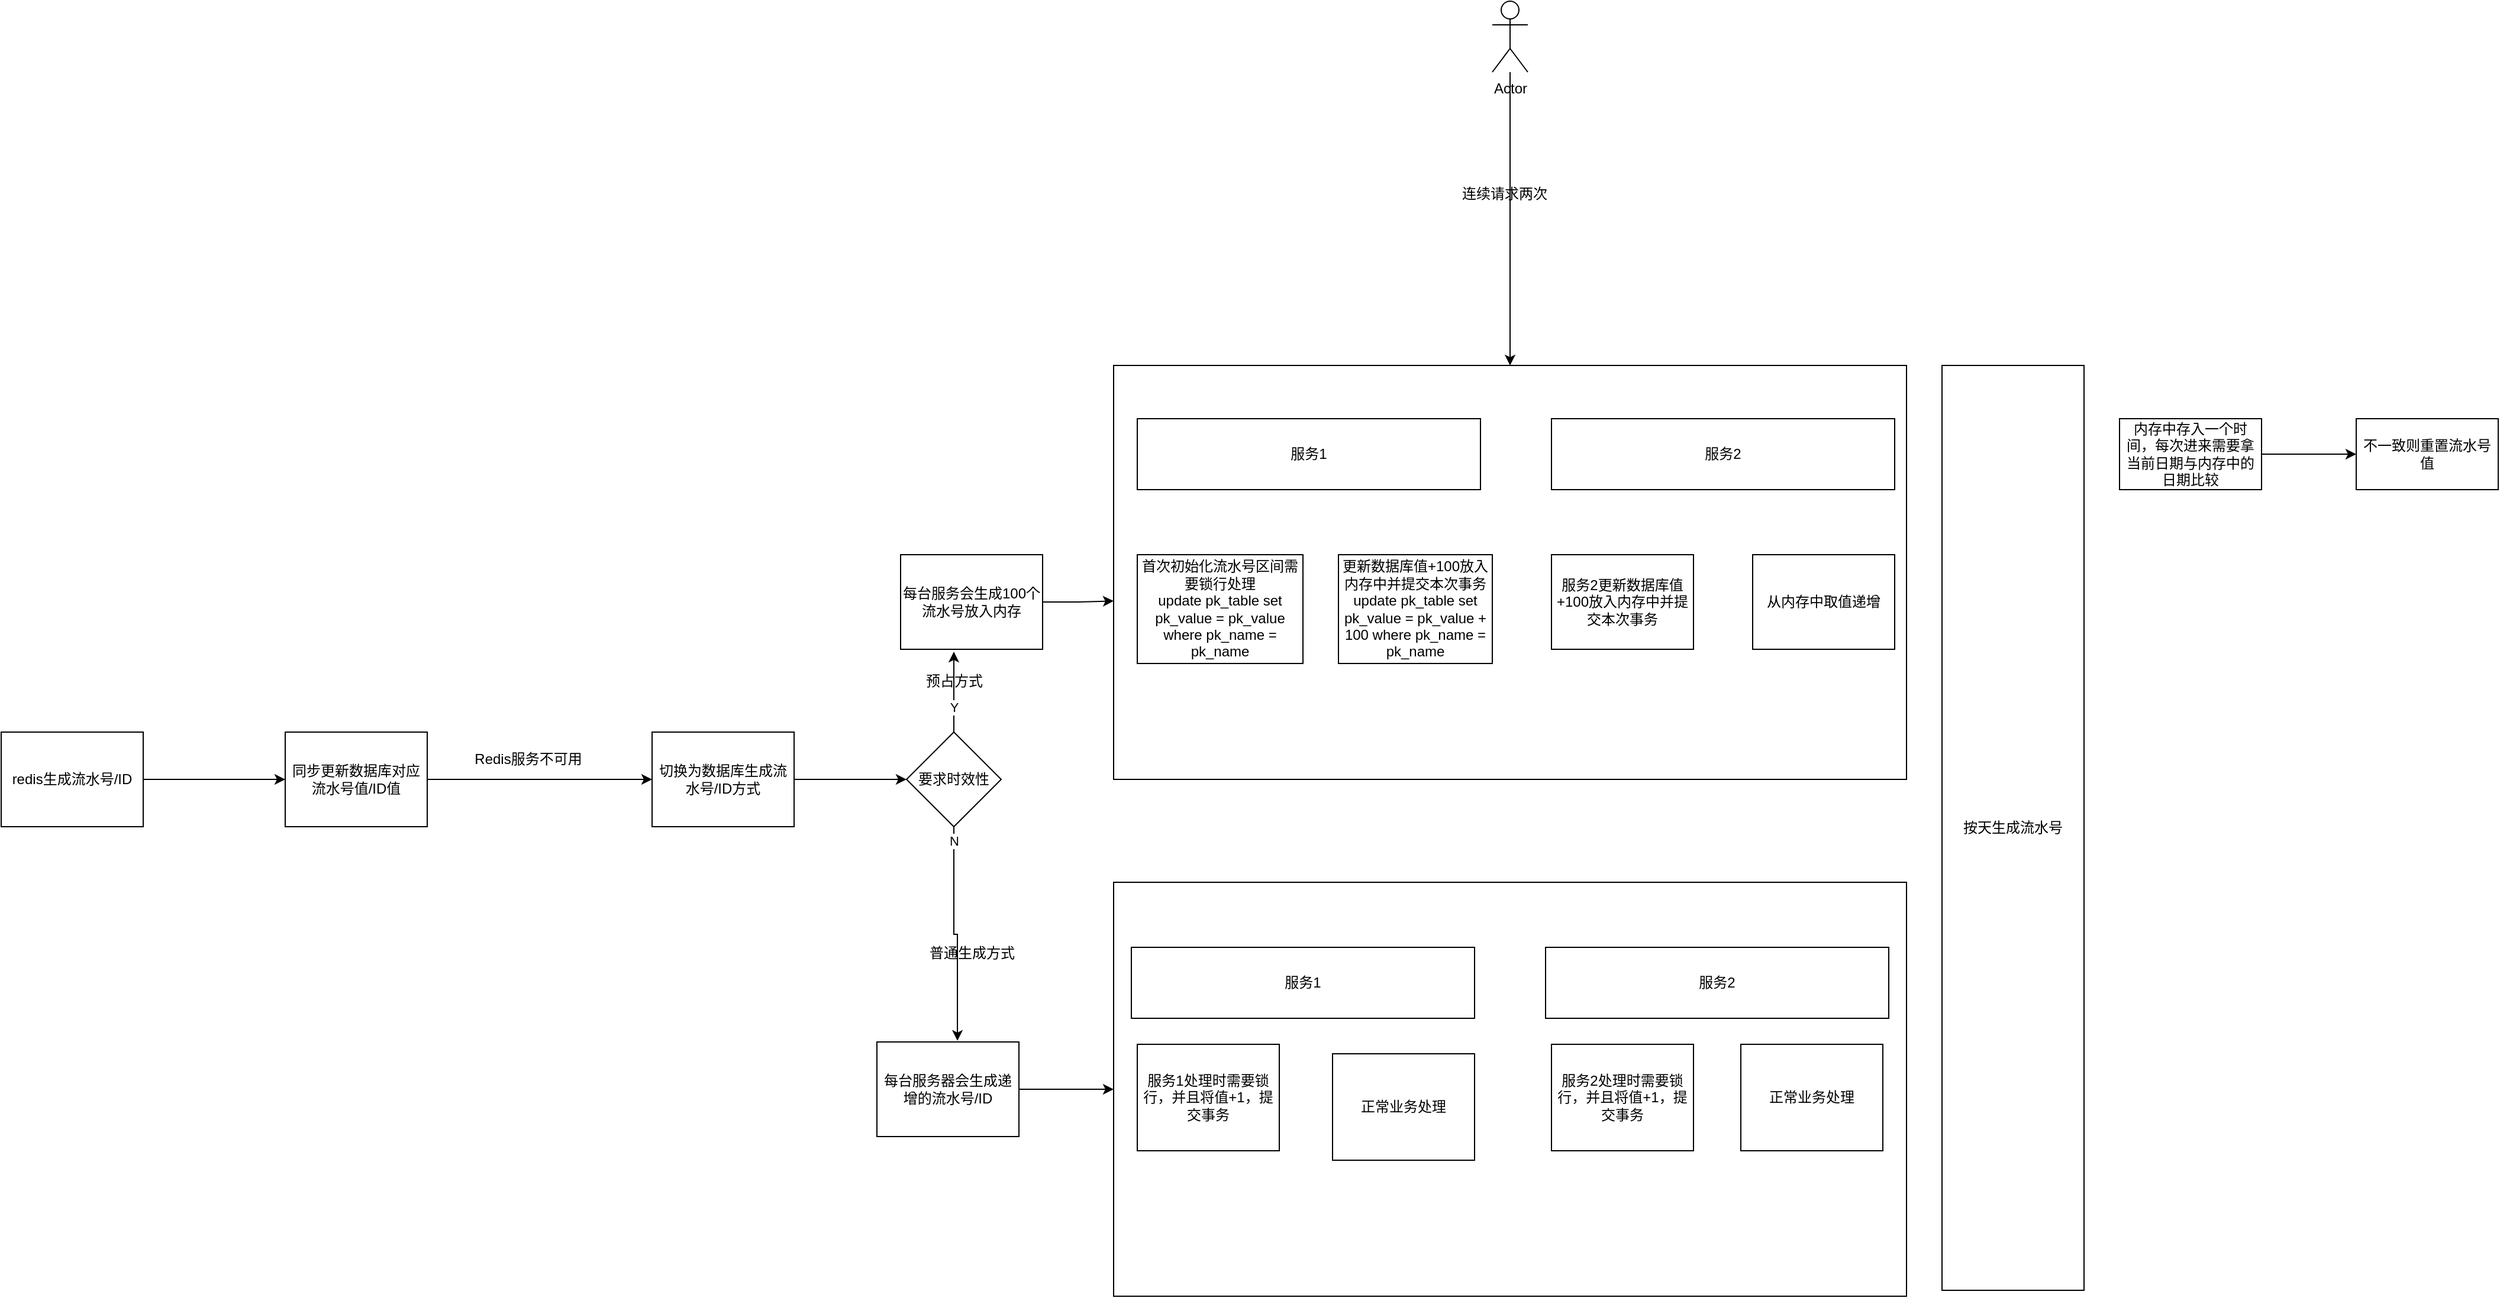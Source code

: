 <mxfile version="24.6.5" type="device">
  <diagram name="第 1 页" id="DeTQz9TMoZGQKt6c6M1F">
    <mxGraphModel dx="1434" dy="841" grid="1" gridSize="10" guides="1" tooltips="1" connect="1" arrows="1" fold="1" page="1" pageScale="1" pageWidth="2000" pageHeight="2000" math="0" shadow="0">
      <root>
        <mxCell id="0" />
        <mxCell id="1" parent="0" />
        <mxCell id="hagkfmnz9H3aQq5Ztb4D-37" value="" style="rounded=0;whiteSpace=wrap;html=1;fillColor=none;" vertex="1" parent="1">
          <mxGeometry x="1370" y="755" width="670" height="350" as="geometry" />
        </mxCell>
        <mxCell id="hagkfmnz9H3aQq5Ztb4D-38" value="" style="rounded=0;whiteSpace=wrap;html=1;fillColor=none;" vertex="1" parent="1">
          <mxGeometry x="1370" y="318" width="670" height="350" as="geometry" />
        </mxCell>
        <mxCell id="hagkfmnz9H3aQq5Ztb4D-39" value="" style="edgeStyle=orthogonalEdgeStyle;rounded=0;orthogonalLoop=1;jettySize=auto;html=1;" edge="1" parent="1" source="hagkfmnz9H3aQq5Ztb4D-40" target="hagkfmnz9H3aQq5Ztb4D-42">
          <mxGeometry relative="1" as="geometry" />
        </mxCell>
        <mxCell id="hagkfmnz9H3aQq5Ztb4D-40" value="redis生成流水号/ID" style="rounded=0;whiteSpace=wrap;html=1;" vertex="1" parent="1">
          <mxGeometry x="430" y="628" width="120" height="80" as="geometry" />
        </mxCell>
        <mxCell id="hagkfmnz9H3aQq5Ztb4D-41" value="" style="edgeStyle=orthogonalEdgeStyle;rounded=0;orthogonalLoop=1;jettySize=auto;html=1;" edge="1" parent="1" source="hagkfmnz9H3aQq5Ztb4D-42" target="hagkfmnz9H3aQq5Ztb4D-45">
          <mxGeometry relative="1" as="geometry" />
        </mxCell>
        <mxCell id="hagkfmnz9H3aQq5Ztb4D-42" value="同步更新数据库对应流水号值/ID值" style="rounded=0;whiteSpace=wrap;html=1;" vertex="1" parent="1">
          <mxGeometry x="670" y="628" width="120" height="80" as="geometry" />
        </mxCell>
        <mxCell id="hagkfmnz9H3aQq5Ztb4D-78" style="edgeStyle=orthogonalEdgeStyle;rounded=0;orthogonalLoop=1;jettySize=auto;html=1;entryX=0;entryY=0.5;entryDx=0;entryDy=0;" edge="1" parent="1" source="hagkfmnz9H3aQq5Ztb4D-45" target="hagkfmnz9H3aQq5Ztb4D-77">
          <mxGeometry relative="1" as="geometry" />
        </mxCell>
        <mxCell id="hagkfmnz9H3aQq5Ztb4D-45" value="切换为数据库生成流水号/ID方式" style="rounded=0;whiteSpace=wrap;html=1;" vertex="1" parent="1">
          <mxGeometry x="980" y="628" width="120" height="80" as="geometry" />
        </mxCell>
        <mxCell id="hagkfmnz9H3aQq5Ztb4D-46" value="Redis服务不可用" style="text;html=1;align=center;verticalAlign=middle;resizable=0;points=[];autosize=1;strokeColor=none;fillColor=none;" vertex="1" parent="1">
          <mxGeometry x="820" y="636" width="110" height="30" as="geometry" />
        </mxCell>
        <mxCell id="hagkfmnz9H3aQq5Ztb4D-47" value="每台服务会生成100个流水号放入内存" style="rounded=0;whiteSpace=wrap;html=1;" vertex="1" parent="1">
          <mxGeometry x="1190" y="478" width="120" height="80" as="geometry" />
        </mxCell>
        <mxCell id="hagkfmnz9H3aQq5Ztb4D-76" style="edgeStyle=orthogonalEdgeStyle;rounded=0;orthogonalLoop=1;jettySize=auto;html=1;" edge="1" parent="1" source="hagkfmnz9H3aQq5Ztb4D-48" target="hagkfmnz9H3aQq5Ztb4D-37">
          <mxGeometry relative="1" as="geometry" />
        </mxCell>
        <mxCell id="hagkfmnz9H3aQq5Ztb4D-48" value="每台服务器会生成递增的流水号/ID" style="rounded=0;whiteSpace=wrap;html=1;" vertex="1" parent="1">
          <mxGeometry x="1170" y="890" width="120" height="80" as="geometry" />
        </mxCell>
        <mxCell id="hagkfmnz9H3aQq5Ztb4D-49" value="预占方式" style="text;html=1;align=center;verticalAlign=middle;resizable=0;points=[];autosize=1;strokeColor=none;fillColor=none;" vertex="1" parent="1">
          <mxGeometry x="1200" y="570" width="70" height="30" as="geometry" />
        </mxCell>
        <mxCell id="hagkfmnz9H3aQq5Ztb4D-50" value="普通生成方式" style="text;html=1;align=center;verticalAlign=middle;resizable=0;points=[];autosize=1;strokeColor=none;fillColor=none;" vertex="1" parent="1">
          <mxGeometry x="1200" y="800" width="100" height="30" as="geometry" />
        </mxCell>
        <mxCell id="hagkfmnz9H3aQq5Ztb4D-51" value="首次初始化流水号区间需要锁行处理&lt;div&gt;update pk_table set pk_value = pk_value where pk_name = pk_name&lt;/div&gt;" style="rounded=0;whiteSpace=wrap;html=1;" vertex="1" parent="1">
          <mxGeometry x="1390" y="478" width="140" height="92" as="geometry" />
        </mxCell>
        <mxCell id="hagkfmnz9H3aQq5Ztb4D-52" value="服务1" style="rounded=0;whiteSpace=wrap;html=1;" vertex="1" parent="1">
          <mxGeometry x="1390" y="363" width="290" height="60" as="geometry" />
        </mxCell>
        <mxCell id="hagkfmnz9H3aQq5Ztb4D-53" value="服务2" style="rounded=0;whiteSpace=wrap;html=1;" vertex="1" parent="1">
          <mxGeometry x="1740" y="363" width="290" height="60" as="geometry" />
        </mxCell>
        <mxCell id="hagkfmnz9H3aQq5Ztb4D-54" value="更新数据库值+100放入内存中并提交本次事务&lt;div&gt;update pk_table set pk_value = pk_value + 100 where pk_name = pk_name&lt;/div&gt;" style="rounded=0;whiteSpace=wrap;html=1;" vertex="1" parent="1">
          <mxGeometry x="1560" y="478" width="130" height="92" as="geometry" />
        </mxCell>
        <mxCell id="hagkfmnz9H3aQq5Ztb4D-55" value="服务2更新数据库值+100放入内存中并提交本次事务" style="rounded=0;whiteSpace=wrap;html=1;" vertex="1" parent="1">
          <mxGeometry x="1740" y="478" width="120" height="80" as="geometry" />
        </mxCell>
        <mxCell id="hagkfmnz9H3aQq5Ztb4D-56" value="从内存中取值递增" style="rounded=0;whiteSpace=wrap;html=1;" vertex="1" parent="1">
          <mxGeometry x="1910" y="478" width="120" height="80" as="geometry" />
        </mxCell>
        <mxCell id="hagkfmnz9H3aQq5Ztb4D-57" value="服务1" style="rounded=0;whiteSpace=wrap;html=1;" vertex="1" parent="1">
          <mxGeometry x="1385" y="810" width="290" height="60" as="geometry" />
        </mxCell>
        <mxCell id="hagkfmnz9H3aQq5Ztb4D-58" value="服务2" style="rounded=0;whiteSpace=wrap;html=1;" vertex="1" parent="1">
          <mxGeometry x="1735" y="810" width="290" height="60" as="geometry" />
        </mxCell>
        <mxCell id="hagkfmnz9H3aQq5Ztb4D-63" style="edgeStyle=orthogonalEdgeStyle;rounded=0;orthogonalLoop=1;jettySize=auto;html=1;entryX=0.5;entryY=0;entryDx=0;entryDy=0;" edge="1" parent="1" source="hagkfmnz9H3aQq5Ztb4D-59" target="hagkfmnz9H3aQq5Ztb4D-38">
          <mxGeometry relative="1" as="geometry" />
        </mxCell>
        <mxCell id="hagkfmnz9H3aQq5Ztb4D-59" value="Actor" style="shape=umlActor;verticalLabelPosition=bottom;verticalAlign=top;html=1;outlineConnect=0;" vertex="1" parent="1">
          <mxGeometry x="1690" y="10" width="30" height="60" as="geometry" />
        </mxCell>
        <mxCell id="hagkfmnz9H3aQq5Ztb4D-64" value="连续请求两次" style="text;html=1;align=center;verticalAlign=middle;resizable=0;points=[];autosize=1;strokeColor=none;fillColor=none;" vertex="1" parent="1">
          <mxGeometry x="1650" y="158" width="100" height="30" as="geometry" />
        </mxCell>
        <mxCell id="hagkfmnz9H3aQq5Ztb4D-65" value="服务1处理时需要锁行，并且将值+1，提交事务" style="rounded=0;whiteSpace=wrap;html=1;" vertex="1" parent="1">
          <mxGeometry x="1390" y="892" width="120" height="90" as="geometry" />
        </mxCell>
        <mxCell id="hagkfmnz9H3aQq5Ztb4D-66" value="服务2处理时需要锁行，并且将值+1，提交事务" style="rounded=0;whiteSpace=wrap;html=1;" vertex="1" parent="1">
          <mxGeometry x="1740" y="892" width="120" height="90" as="geometry" />
        </mxCell>
        <mxCell id="hagkfmnz9H3aQq5Ztb4D-68" value="正常业务处理" style="rounded=0;whiteSpace=wrap;html=1;" vertex="1" parent="1">
          <mxGeometry x="1555" y="900" width="120" height="90" as="geometry" />
        </mxCell>
        <mxCell id="hagkfmnz9H3aQq5Ztb4D-69" value="正常业务处理" style="rounded=0;whiteSpace=wrap;html=1;" vertex="1" parent="1">
          <mxGeometry x="1900" y="892" width="120" height="90" as="geometry" />
        </mxCell>
        <mxCell id="hagkfmnz9H3aQq5Ztb4D-70" value="按天生成流水号" style="rounded=0;whiteSpace=wrap;html=1;" vertex="1" parent="1">
          <mxGeometry x="2070" y="318" width="120" height="782" as="geometry" />
        </mxCell>
        <mxCell id="hagkfmnz9H3aQq5Ztb4D-74" value="" style="edgeStyle=orthogonalEdgeStyle;rounded=0;orthogonalLoop=1;jettySize=auto;html=1;" edge="1" parent="1" source="hagkfmnz9H3aQq5Ztb4D-72" target="hagkfmnz9H3aQq5Ztb4D-73">
          <mxGeometry relative="1" as="geometry" />
        </mxCell>
        <mxCell id="hagkfmnz9H3aQq5Ztb4D-72" value="内存中存入一个时间，每次进来需要拿当前日期与内存中的日期比较" style="rounded=0;whiteSpace=wrap;html=1;" vertex="1" parent="1">
          <mxGeometry x="2220" y="363" width="120" height="60" as="geometry" />
        </mxCell>
        <mxCell id="hagkfmnz9H3aQq5Ztb4D-73" value="不一致则重置流水号值" style="rounded=0;whiteSpace=wrap;html=1;" vertex="1" parent="1">
          <mxGeometry x="2420" y="363" width="120" height="60" as="geometry" />
        </mxCell>
        <mxCell id="hagkfmnz9H3aQq5Ztb4D-75" style="edgeStyle=orthogonalEdgeStyle;rounded=0;orthogonalLoop=1;jettySize=auto;html=1;entryX=0;entryY=0.569;entryDx=0;entryDy=0;entryPerimeter=0;" edge="1" parent="1" source="hagkfmnz9H3aQq5Ztb4D-47" target="hagkfmnz9H3aQq5Ztb4D-38">
          <mxGeometry relative="1" as="geometry" />
        </mxCell>
        <mxCell id="hagkfmnz9H3aQq5Ztb4D-77" value="要求时效性" style="rhombus;whiteSpace=wrap;html=1;" vertex="1" parent="1">
          <mxGeometry x="1195" y="628" width="80" height="80" as="geometry" />
        </mxCell>
        <mxCell id="hagkfmnz9H3aQq5Ztb4D-79" style="edgeStyle=orthogonalEdgeStyle;rounded=0;orthogonalLoop=1;jettySize=auto;html=1;entryX=0.375;entryY=1.025;entryDx=0;entryDy=0;entryPerimeter=0;" edge="1" parent="1" source="hagkfmnz9H3aQq5Ztb4D-77" target="hagkfmnz9H3aQq5Ztb4D-47">
          <mxGeometry relative="1" as="geometry" />
        </mxCell>
        <mxCell id="hagkfmnz9H3aQq5Ztb4D-80" value="Y" style="edgeLabel;html=1;align=center;verticalAlign=middle;resizable=0;points=[];" vertex="1" connectable="0" parent="hagkfmnz9H3aQq5Ztb4D-79">
          <mxGeometry x="-0.382" relative="1" as="geometry">
            <mxPoint as="offset" />
          </mxGeometry>
        </mxCell>
        <mxCell id="hagkfmnz9H3aQq5Ztb4D-82" style="edgeStyle=orthogonalEdgeStyle;rounded=0;orthogonalLoop=1;jettySize=auto;html=1;entryX=0.567;entryY=-0.012;entryDx=0;entryDy=0;entryPerimeter=0;" edge="1" parent="1" source="hagkfmnz9H3aQq5Ztb4D-77" target="hagkfmnz9H3aQq5Ztb4D-48">
          <mxGeometry relative="1" as="geometry" />
        </mxCell>
        <mxCell id="hagkfmnz9H3aQq5Ztb4D-83" value="N" style="edgeLabel;html=1;align=center;verticalAlign=middle;resizable=0;points=[];" vertex="1" connectable="0" parent="hagkfmnz9H3aQq5Ztb4D-82">
          <mxGeometry x="-0.87" relative="1" as="geometry">
            <mxPoint as="offset" />
          </mxGeometry>
        </mxCell>
      </root>
    </mxGraphModel>
  </diagram>
</mxfile>
